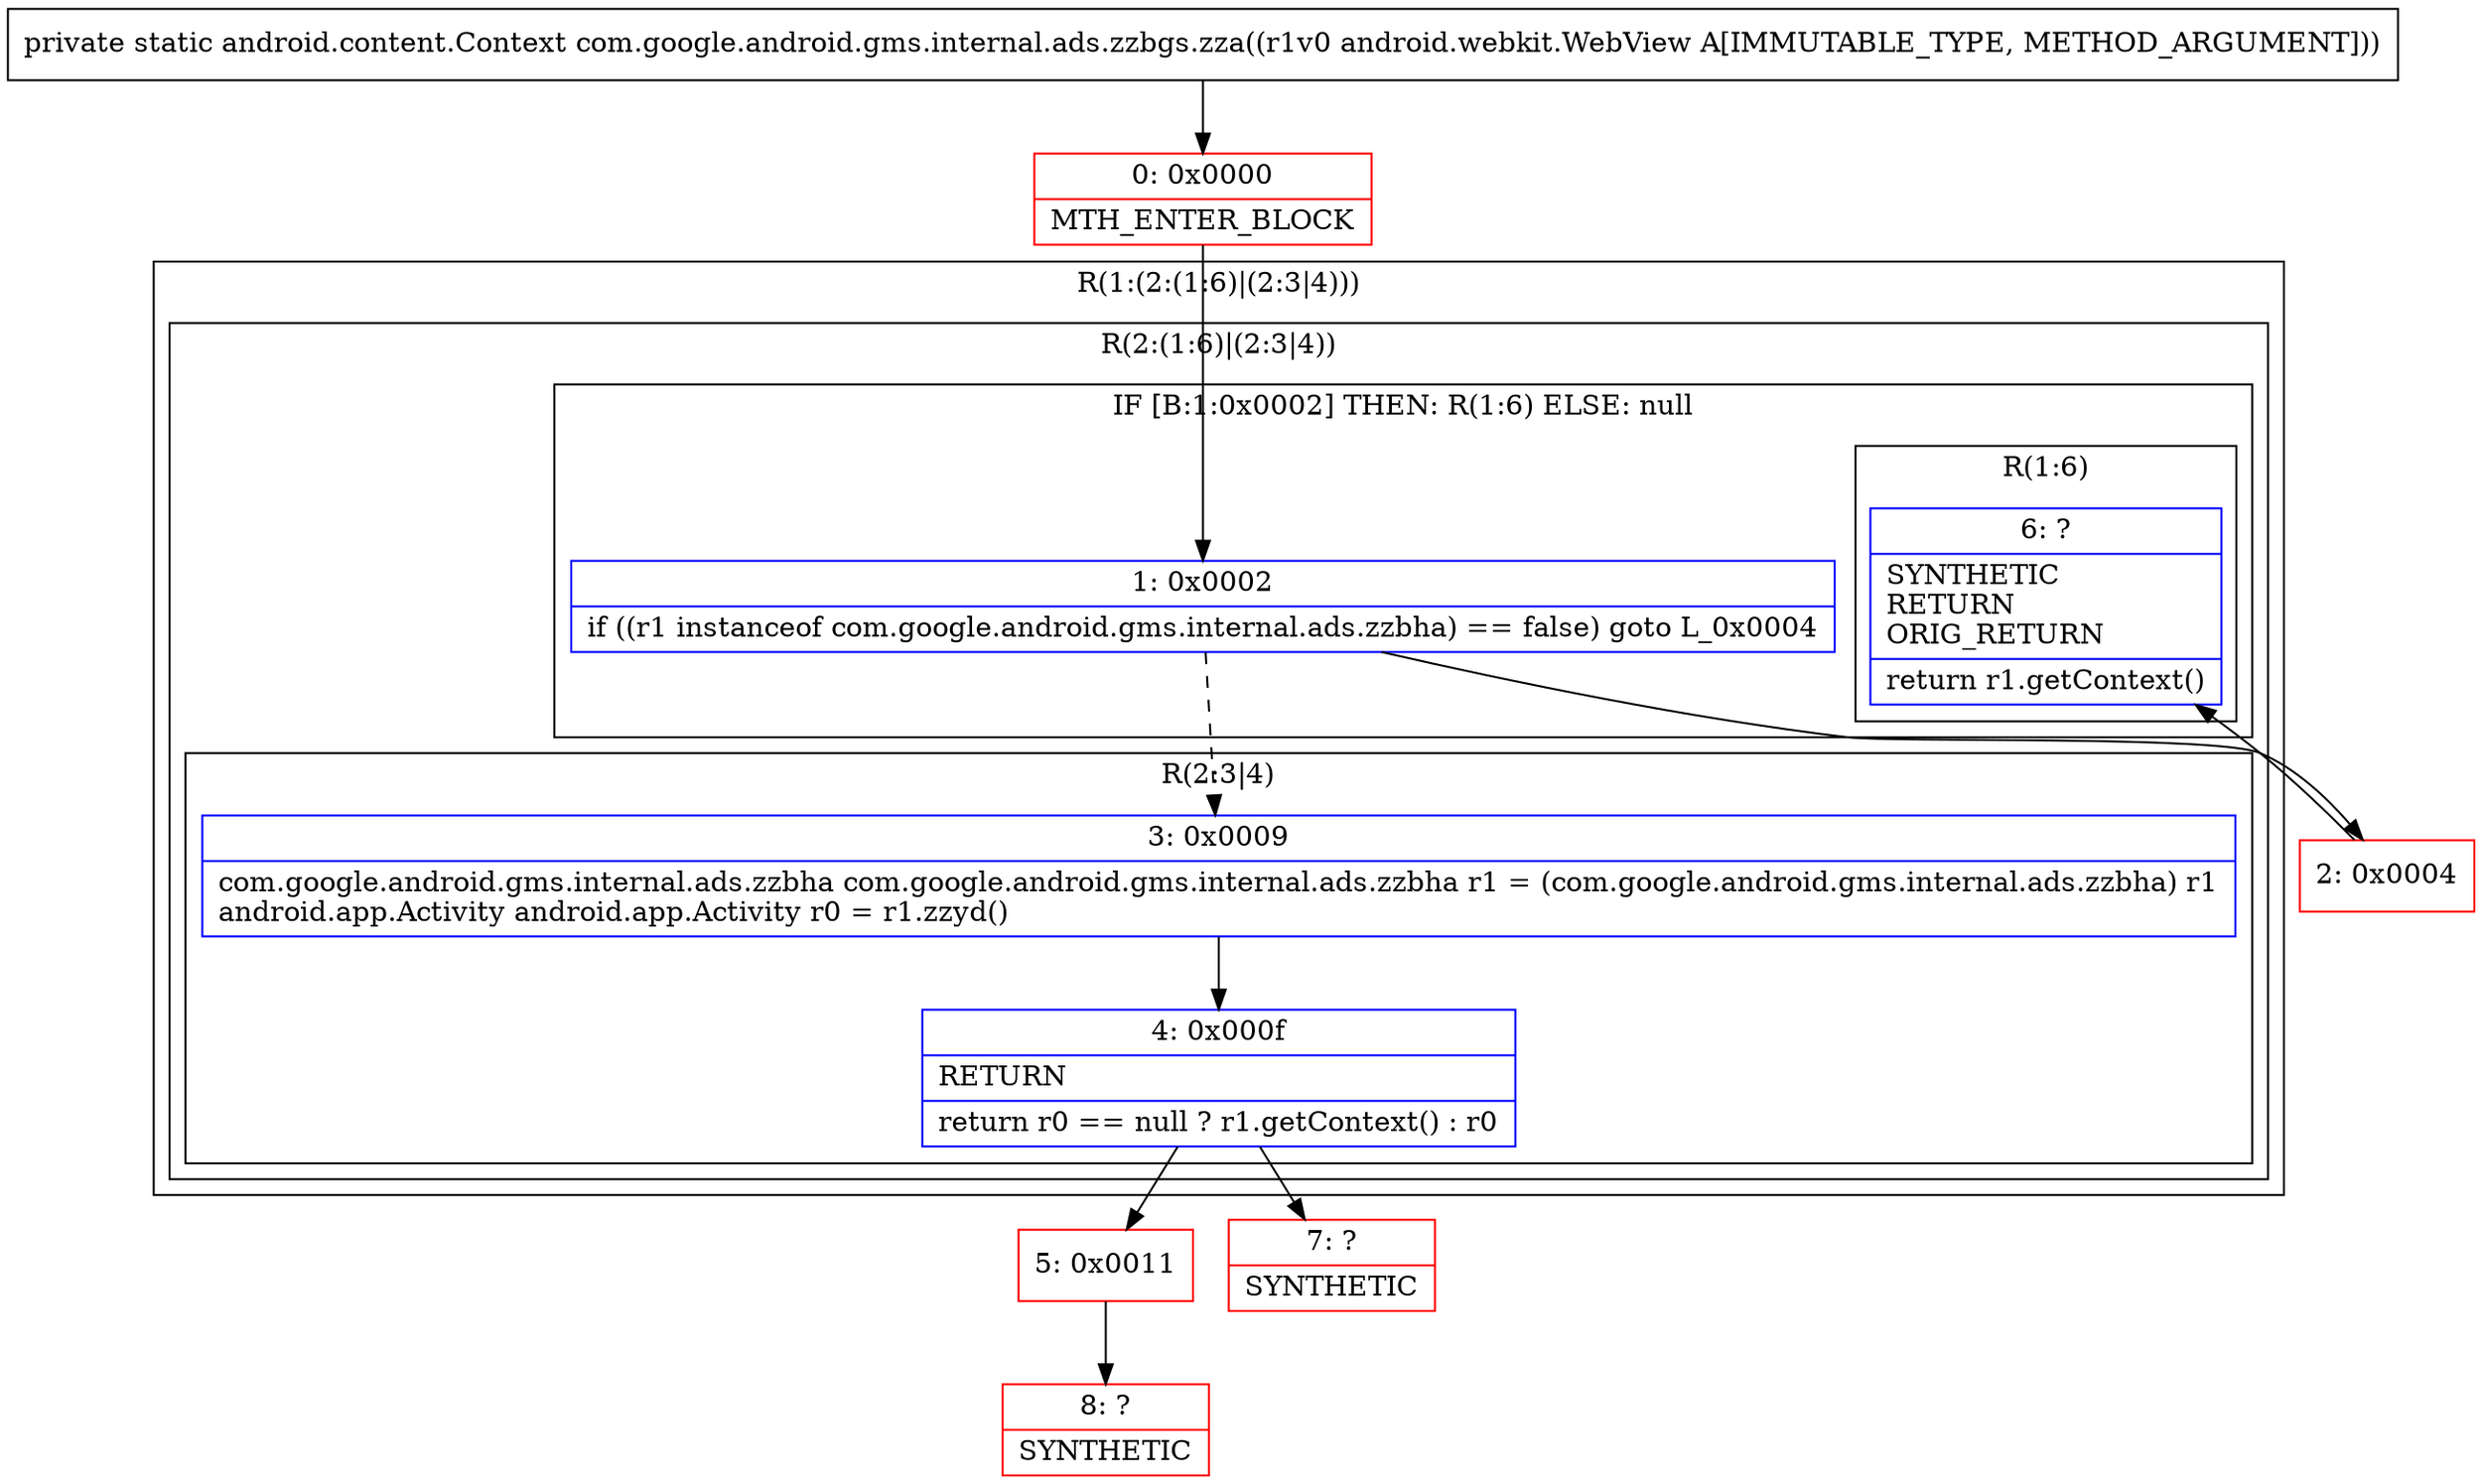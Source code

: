 digraph "CFG forcom.google.android.gms.internal.ads.zzbgs.zza(Landroid\/webkit\/WebView;)Landroid\/content\/Context;" {
subgraph cluster_Region_1342675294 {
label = "R(1:(2:(1:6)|(2:3|4)))";
node [shape=record,color=blue];
subgraph cluster_Region_492162326 {
label = "R(2:(1:6)|(2:3|4))";
node [shape=record,color=blue];
subgraph cluster_IfRegion_671848216 {
label = "IF [B:1:0x0002] THEN: R(1:6) ELSE: null";
node [shape=record,color=blue];
Node_1 [shape=record,label="{1\:\ 0x0002|if ((r1 instanceof com.google.android.gms.internal.ads.zzbha) == false) goto L_0x0004\l}"];
subgraph cluster_Region_979467331 {
label = "R(1:6)";
node [shape=record,color=blue];
Node_6 [shape=record,label="{6\:\ ?|SYNTHETIC\lRETURN\lORIG_RETURN\l|return r1.getContext()\l}"];
}
}
subgraph cluster_Region_311403082 {
label = "R(2:3|4)";
node [shape=record,color=blue];
Node_3 [shape=record,label="{3\:\ 0x0009|com.google.android.gms.internal.ads.zzbha com.google.android.gms.internal.ads.zzbha r1 = (com.google.android.gms.internal.ads.zzbha) r1\landroid.app.Activity android.app.Activity r0 = r1.zzyd()\l}"];
Node_4 [shape=record,label="{4\:\ 0x000f|RETURN\l|return r0 == null ? r1.getContext() : r0\l}"];
}
}
}
Node_0 [shape=record,color=red,label="{0\:\ 0x0000|MTH_ENTER_BLOCK\l}"];
Node_2 [shape=record,color=red,label="{2\:\ 0x0004}"];
Node_5 [shape=record,color=red,label="{5\:\ 0x0011}"];
Node_7 [shape=record,color=red,label="{7\:\ ?|SYNTHETIC\l}"];
Node_8 [shape=record,color=red,label="{8\:\ ?|SYNTHETIC\l}"];
MethodNode[shape=record,label="{private static android.content.Context com.google.android.gms.internal.ads.zzbgs.zza((r1v0 android.webkit.WebView A[IMMUTABLE_TYPE, METHOD_ARGUMENT])) }"];
MethodNode -> Node_0;
Node_1 -> Node_2;
Node_1 -> Node_3[style=dashed];
Node_3 -> Node_4;
Node_4 -> Node_5;
Node_4 -> Node_7;
Node_0 -> Node_1;
Node_2 -> Node_6;
Node_5 -> Node_8;
}

